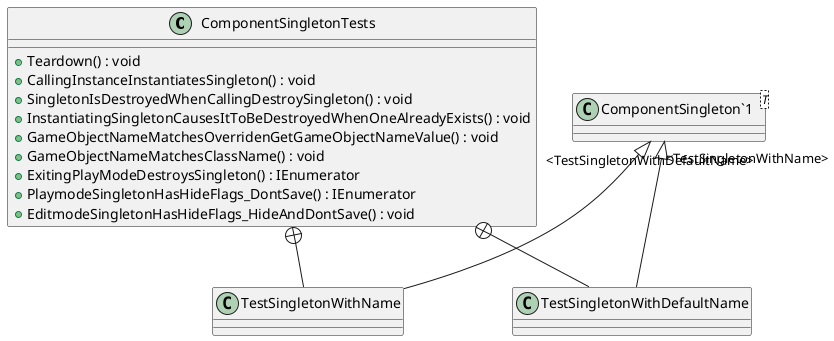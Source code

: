 @startuml
class ComponentSingletonTests {
    + Teardown() : void
    + CallingInstanceInstantiatesSingleton() : void
    + SingletonIsDestroyedWhenCallingDestroySingleton() : void
    + InstantiatingSingletonCausesItToBeDestroyedWhenOneAlreadyExists() : void
    + GameObjectNameMatchesOverridenGetGameObjectNameValue() : void
    + GameObjectNameMatchesClassName() : void
    + ExitingPlayModeDestroysSingleton() : IEnumerator
    + PlaymodeSingletonHasHideFlags_DontSave() : IEnumerator
    + EditmodeSingletonHasHideFlags_HideAndDontSave() : void
}
class TestSingletonWithName {
}
class TestSingletonWithDefaultName {
}
class "ComponentSingleton`1"<T> {
}
ComponentSingletonTests +-- TestSingletonWithName
"ComponentSingleton`1" "<TestSingletonWithName>" <|-- TestSingletonWithName
ComponentSingletonTests +-- TestSingletonWithDefaultName
"ComponentSingleton`1" "<TestSingletonWithDefaultName>" <|-- TestSingletonWithDefaultName
@enduml
